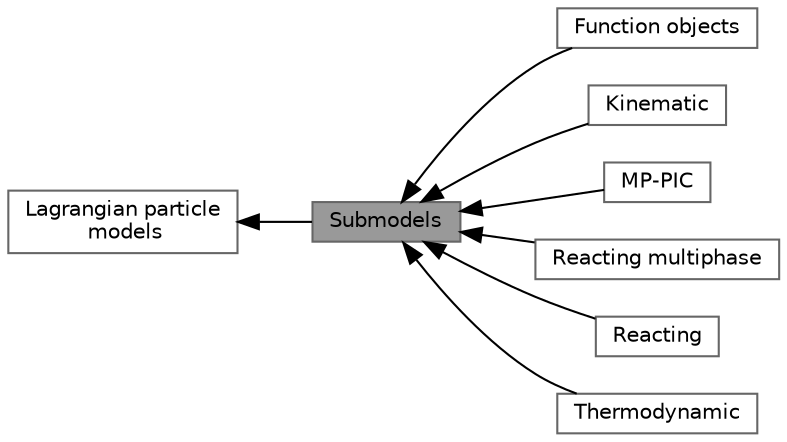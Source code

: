 digraph "Submodels"
{
 // LATEX_PDF_SIZE
  bgcolor="transparent";
  edge [fontname=Helvetica,fontsize=10,labelfontname=Helvetica,labelfontsize=10];
  node [fontname=Helvetica,fontsize=10,shape=box,height=0.2,width=0.4];
  rankdir=LR;
  Node2 [id="Node000002",label="Lagrangian particle\l models",height=0.2,width=0.4,color="grey40", fillcolor="white", style="filled",URL="$group__grpLagrangianIntermediate.html",tooltip=" "];
  Node3 [id="Node000003",label="Function objects",height=0.2,width=0.4,color="grey40", fillcolor="white", style="filled",URL="$group__grpLagrangianIntermediateFunctionObjects.html",tooltip=" "];
  Node4 [id="Node000004",label="Kinematic",height=0.2,width=0.4,color="grey40", fillcolor="white", style="filled",URL="$group__grpLagrangianIntermediateKinematicSubModels.html",tooltip=" "];
  Node5 [id="Node000005",label="MP-PIC",height=0.2,width=0.4,color="grey40", fillcolor="white", style="filled",URL="$group__grpLagrangianIntermediateMPPICSubModels.html",tooltip=" "];
  Node7 [id="Node000007",label="Reacting multiphase",height=0.2,width=0.4,color="grey40", fillcolor="white", style="filled",URL="$group__grpLagrangianIntermediateReactingMultiphaseSubModels.html",tooltip=" "];
  Node6 [id="Node000006",label="Reacting",height=0.2,width=0.4,color="grey40", fillcolor="white", style="filled",URL="$group__grpLagrangianIntermediateReactingSubModels.html",tooltip=" "];
  Node1 [id="Node000001",label="Submodels",height=0.2,width=0.4,color="gray40", fillcolor="grey60", style="filled", fontcolor="black",tooltip=" "];
  Node8 [id="Node000008",label="Thermodynamic",height=0.2,width=0.4,color="grey40", fillcolor="white", style="filled",URL="$group__grpLagrangianIntermediateThermoSubModels.html",tooltip=" "];
  Node2->Node1 [shape=plaintext, dir="back", style="solid"];
  Node1->Node3 [shape=plaintext, dir="back", style="solid"];
  Node1->Node4 [shape=plaintext, dir="back", style="solid"];
  Node1->Node5 [shape=plaintext, dir="back", style="solid"];
  Node1->Node6 [shape=plaintext, dir="back", style="solid"];
  Node1->Node7 [shape=plaintext, dir="back", style="solid"];
  Node1->Node8 [shape=plaintext, dir="back", style="solid"];
}
